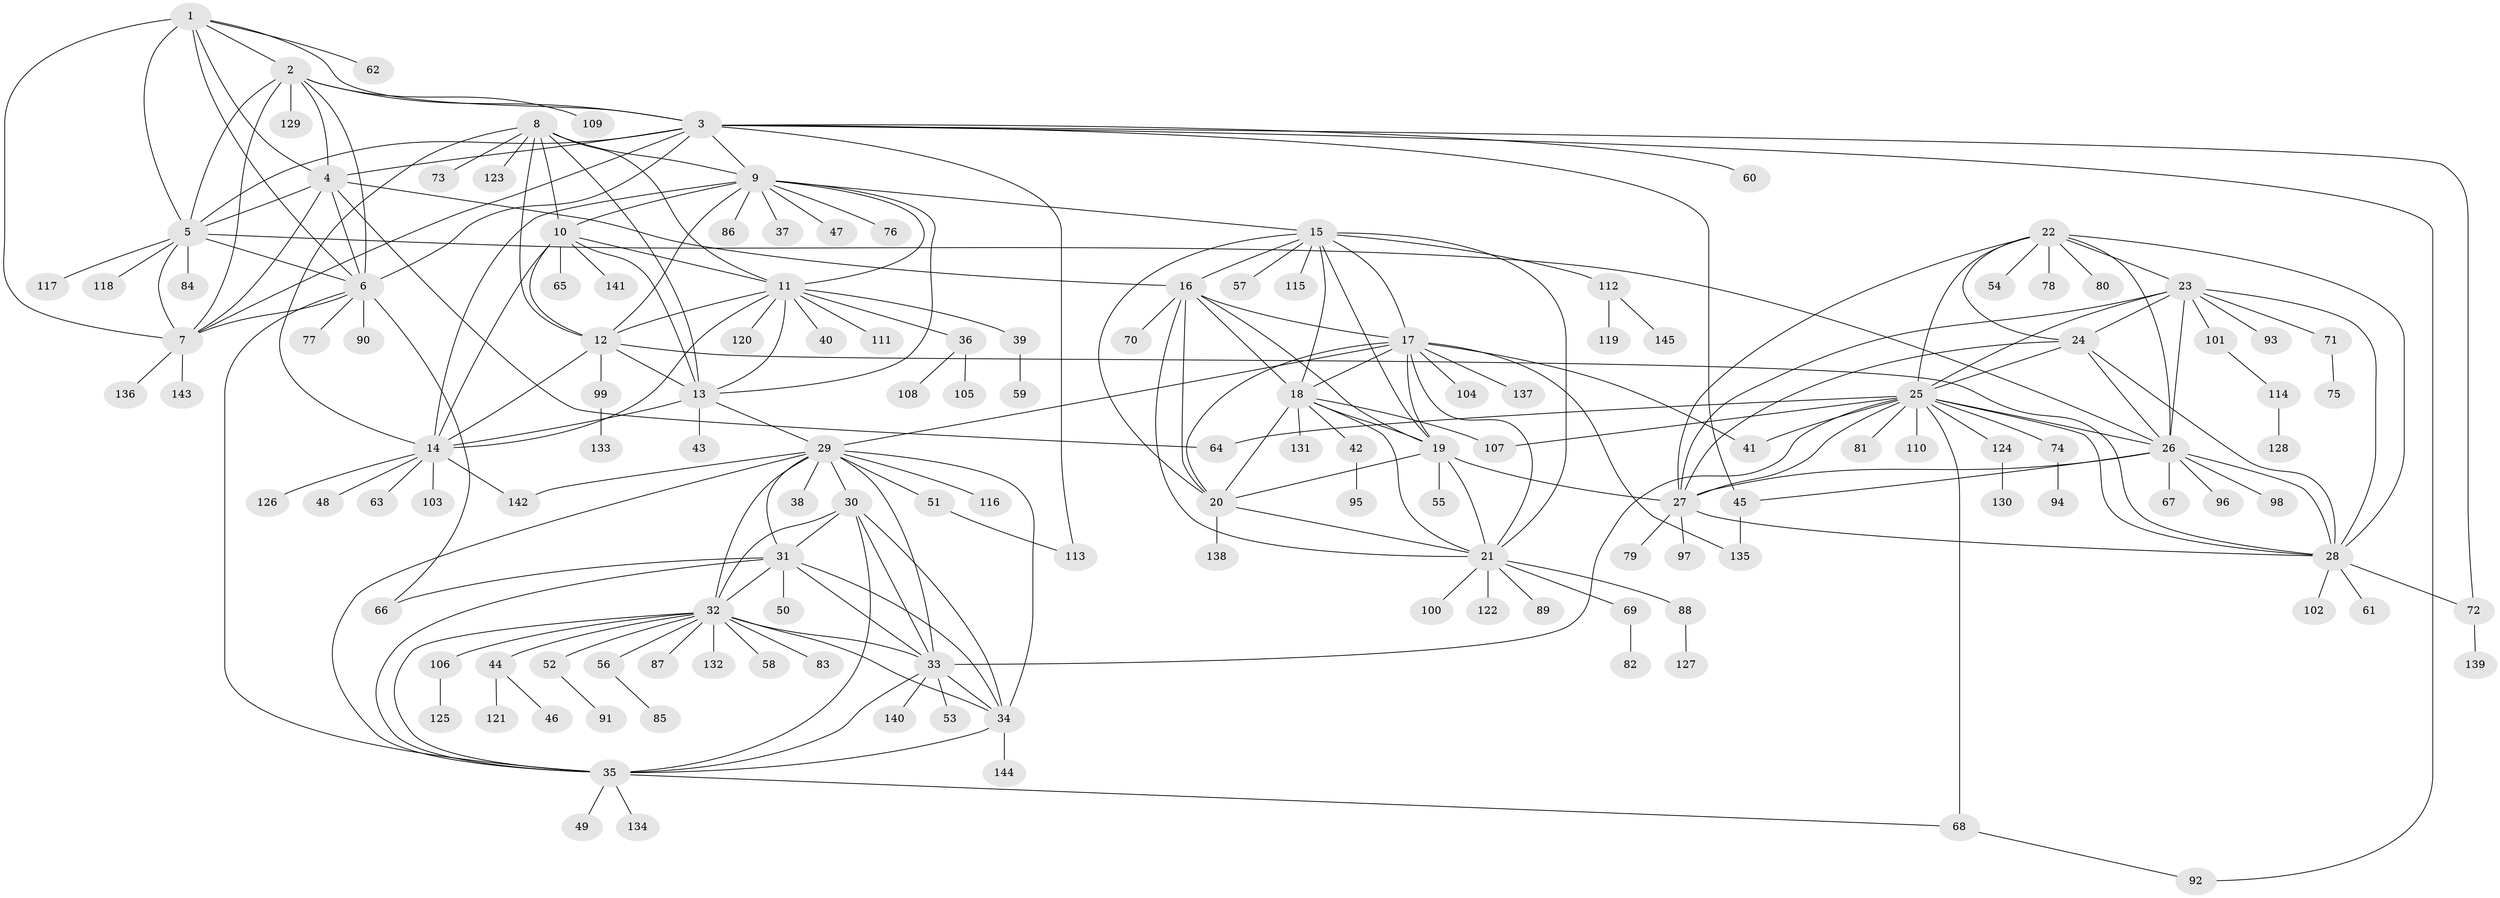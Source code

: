 // coarse degree distribution, {6: 0.1095890410958904, 9: 0.0136986301369863, 10: 0.0273972602739726, 2: 0.1232876712328767, 1: 0.5068493150684932, 7: 0.1095890410958904, 8: 0.0410958904109589, 5: 0.0273972602739726, 3: 0.0273972602739726, 12: 0.0136986301369863}
// Generated by graph-tools (version 1.1) at 2025/37/03/04/25 23:37:37]
// undirected, 145 vertices, 236 edges
graph export_dot {
  node [color=gray90,style=filled];
  1;
  2;
  3;
  4;
  5;
  6;
  7;
  8;
  9;
  10;
  11;
  12;
  13;
  14;
  15;
  16;
  17;
  18;
  19;
  20;
  21;
  22;
  23;
  24;
  25;
  26;
  27;
  28;
  29;
  30;
  31;
  32;
  33;
  34;
  35;
  36;
  37;
  38;
  39;
  40;
  41;
  42;
  43;
  44;
  45;
  46;
  47;
  48;
  49;
  50;
  51;
  52;
  53;
  54;
  55;
  56;
  57;
  58;
  59;
  60;
  61;
  62;
  63;
  64;
  65;
  66;
  67;
  68;
  69;
  70;
  71;
  72;
  73;
  74;
  75;
  76;
  77;
  78;
  79;
  80;
  81;
  82;
  83;
  84;
  85;
  86;
  87;
  88;
  89;
  90;
  91;
  92;
  93;
  94;
  95;
  96;
  97;
  98;
  99;
  100;
  101;
  102;
  103;
  104;
  105;
  106;
  107;
  108;
  109;
  110;
  111;
  112;
  113;
  114;
  115;
  116;
  117;
  118;
  119;
  120;
  121;
  122;
  123;
  124;
  125;
  126;
  127;
  128;
  129;
  130;
  131;
  132;
  133;
  134;
  135;
  136;
  137;
  138;
  139;
  140;
  141;
  142;
  143;
  144;
  145;
  1 -- 2;
  1 -- 3;
  1 -- 4;
  1 -- 5;
  1 -- 6;
  1 -- 7;
  1 -- 62;
  2 -- 3;
  2 -- 4;
  2 -- 5;
  2 -- 6;
  2 -- 7;
  2 -- 109;
  2 -- 129;
  3 -- 4;
  3 -- 5;
  3 -- 6;
  3 -- 7;
  3 -- 9;
  3 -- 45;
  3 -- 60;
  3 -- 72;
  3 -- 92;
  3 -- 113;
  4 -- 5;
  4 -- 6;
  4 -- 7;
  4 -- 16;
  4 -- 64;
  5 -- 6;
  5 -- 7;
  5 -- 26;
  5 -- 84;
  5 -- 117;
  5 -- 118;
  6 -- 7;
  6 -- 35;
  6 -- 66;
  6 -- 77;
  6 -- 90;
  7 -- 136;
  7 -- 143;
  8 -- 9;
  8 -- 10;
  8 -- 11;
  8 -- 12;
  8 -- 13;
  8 -- 14;
  8 -- 73;
  8 -- 123;
  9 -- 10;
  9 -- 11;
  9 -- 12;
  9 -- 13;
  9 -- 14;
  9 -- 15;
  9 -- 37;
  9 -- 47;
  9 -- 76;
  9 -- 86;
  10 -- 11;
  10 -- 12;
  10 -- 13;
  10 -- 14;
  10 -- 65;
  10 -- 141;
  11 -- 12;
  11 -- 13;
  11 -- 14;
  11 -- 36;
  11 -- 39;
  11 -- 40;
  11 -- 111;
  11 -- 120;
  12 -- 13;
  12 -- 14;
  12 -- 28;
  12 -- 99;
  13 -- 14;
  13 -- 29;
  13 -- 43;
  14 -- 48;
  14 -- 63;
  14 -- 103;
  14 -- 126;
  14 -- 142;
  15 -- 16;
  15 -- 17;
  15 -- 18;
  15 -- 19;
  15 -- 20;
  15 -- 21;
  15 -- 57;
  15 -- 112;
  15 -- 115;
  16 -- 17;
  16 -- 18;
  16 -- 19;
  16 -- 20;
  16 -- 21;
  16 -- 70;
  17 -- 18;
  17 -- 19;
  17 -- 20;
  17 -- 21;
  17 -- 29;
  17 -- 41;
  17 -- 104;
  17 -- 135;
  17 -- 137;
  18 -- 19;
  18 -- 20;
  18 -- 21;
  18 -- 42;
  18 -- 107;
  18 -- 131;
  19 -- 20;
  19 -- 21;
  19 -- 27;
  19 -- 55;
  20 -- 21;
  20 -- 138;
  21 -- 69;
  21 -- 88;
  21 -- 89;
  21 -- 100;
  21 -- 122;
  22 -- 23;
  22 -- 24;
  22 -- 25;
  22 -- 26;
  22 -- 27;
  22 -- 28;
  22 -- 54;
  22 -- 78;
  22 -- 80;
  23 -- 24;
  23 -- 25;
  23 -- 26;
  23 -- 27;
  23 -- 28;
  23 -- 71;
  23 -- 93;
  23 -- 101;
  24 -- 25;
  24 -- 26;
  24 -- 27;
  24 -- 28;
  25 -- 26;
  25 -- 27;
  25 -- 28;
  25 -- 33;
  25 -- 41;
  25 -- 64;
  25 -- 68;
  25 -- 74;
  25 -- 81;
  25 -- 107;
  25 -- 110;
  25 -- 124;
  26 -- 27;
  26 -- 28;
  26 -- 45;
  26 -- 67;
  26 -- 96;
  26 -- 98;
  27 -- 28;
  27 -- 79;
  27 -- 97;
  28 -- 61;
  28 -- 72;
  28 -- 102;
  29 -- 30;
  29 -- 31;
  29 -- 32;
  29 -- 33;
  29 -- 34;
  29 -- 35;
  29 -- 38;
  29 -- 51;
  29 -- 116;
  29 -- 142;
  30 -- 31;
  30 -- 32;
  30 -- 33;
  30 -- 34;
  30 -- 35;
  31 -- 32;
  31 -- 33;
  31 -- 34;
  31 -- 35;
  31 -- 50;
  31 -- 66;
  32 -- 33;
  32 -- 34;
  32 -- 35;
  32 -- 44;
  32 -- 52;
  32 -- 56;
  32 -- 58;
  32 -- 83;
  32 -- 87;
  32 -- 106;
  32 -- 132;
  33 -- 34;
  33 -- 35;
  33 -- 53;
  33 -- 140;
  34 -- 35;
  34 -- 144;
  35 -- 49;
  35 -- 68;
  35 -- 134;
  36 -- 105;
  36 -- 108;
  39 -- 59;
  42 -- 95;
  44 -- 46;
  44 -- 121;
  45 -- 135;
  51 -- 113;
  52 -- 91;
  56 -- 85;
  68 -- 92;
  69 -- 82;
  71 -- 75;
  72 -- 139;
  74 -- 94;
  88 -- 127;
  99 -- 133;
  101 -- 114;
  106 -- 125;
  112 -- 119;
  112 -- 145;
  114 -- 128;
  124 -- 130;
}
